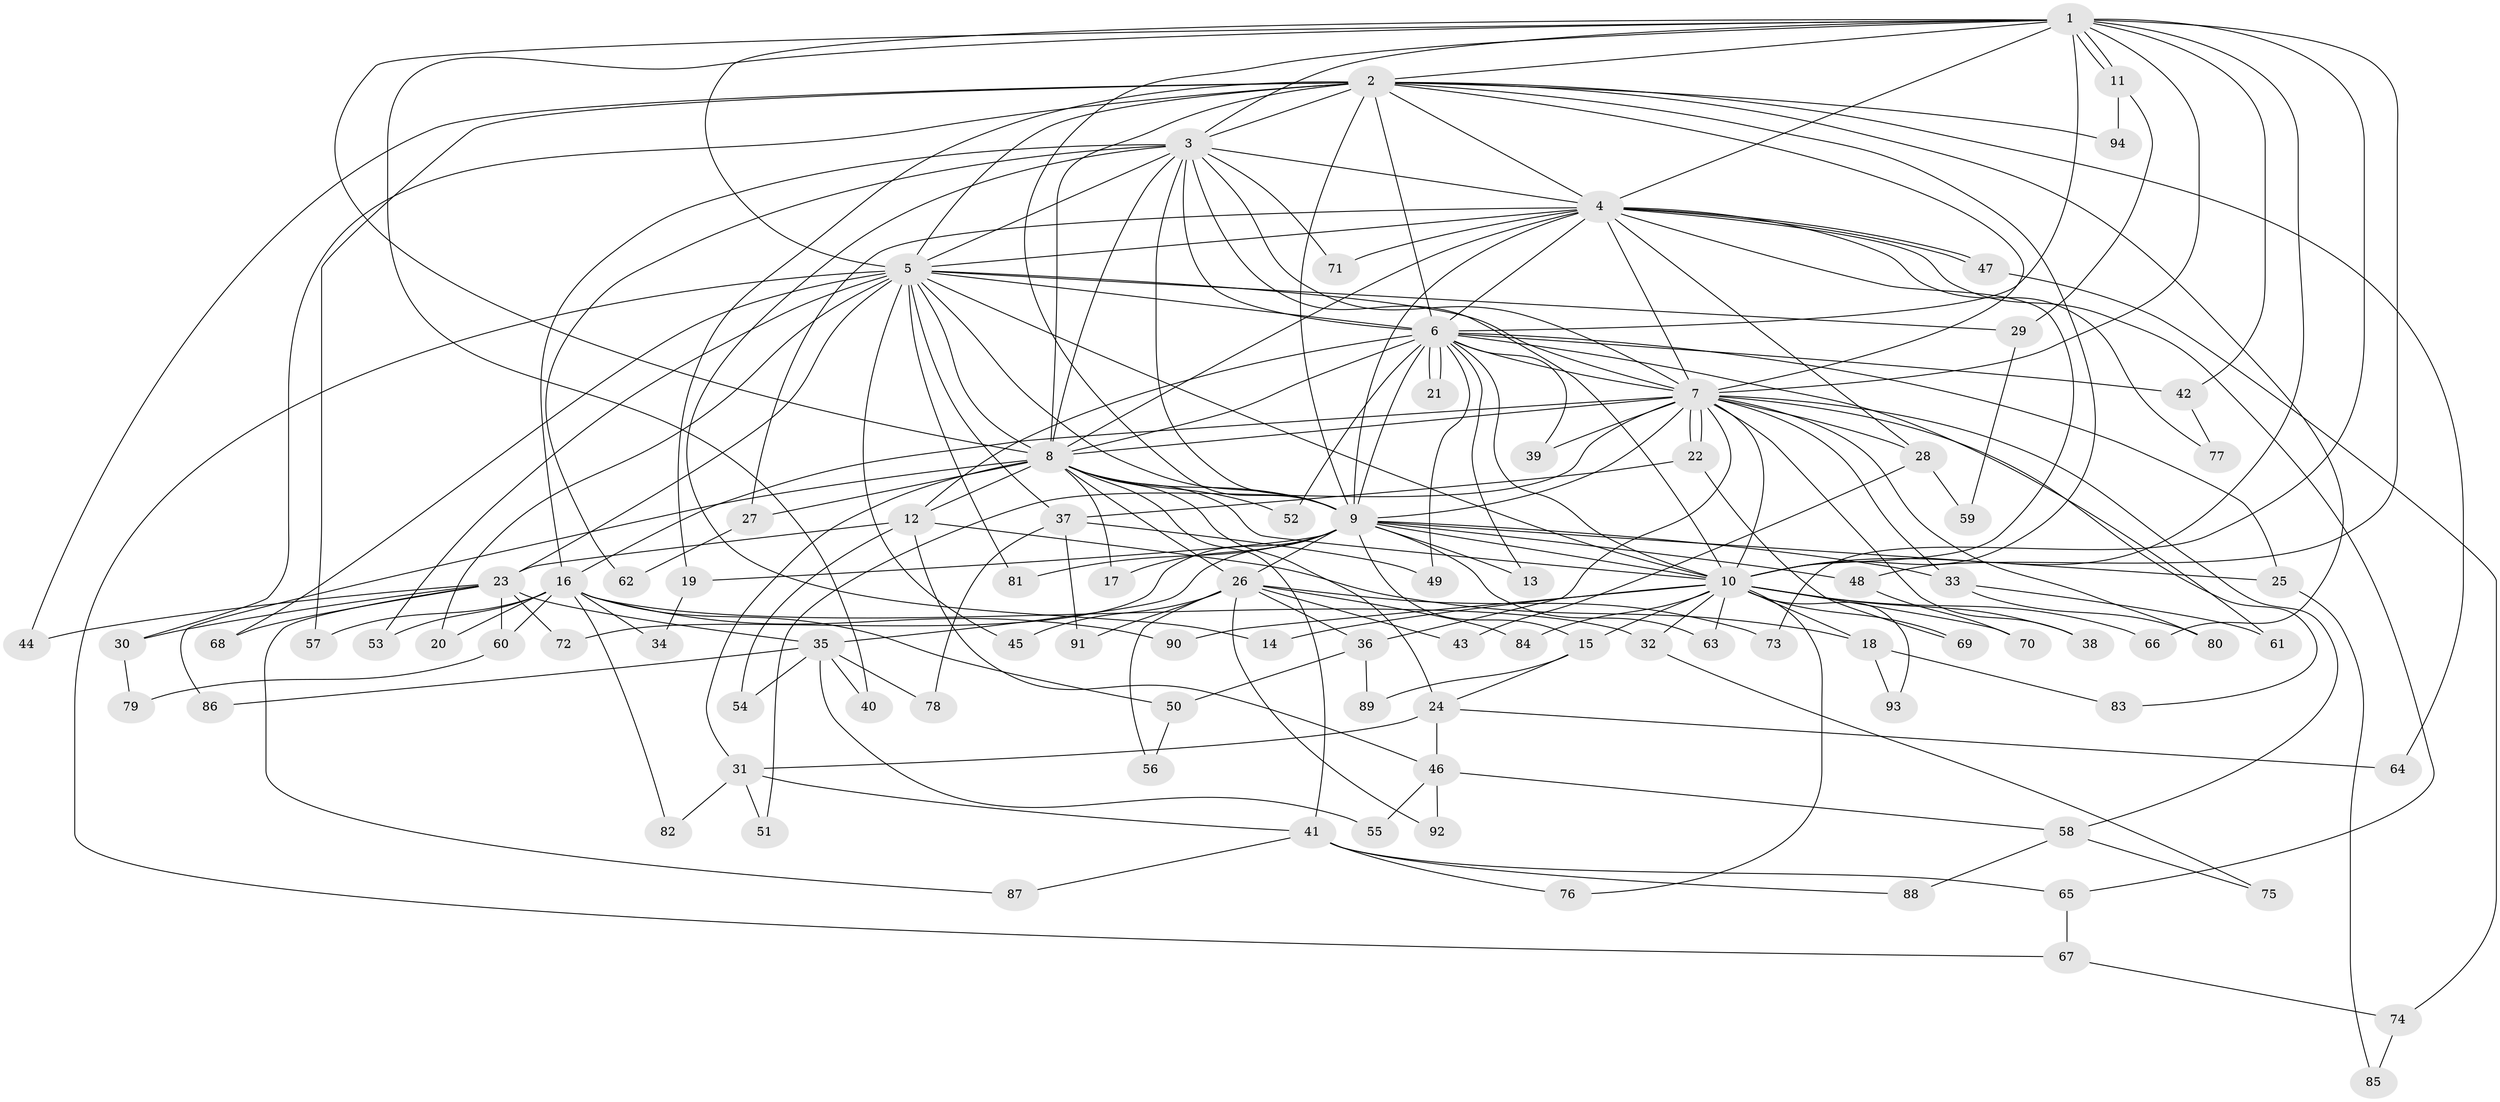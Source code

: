 // coarse degree distribution, {10: 0.0425531914893617, 15: 0.0425531914893617, 23: 0.02127659574468085, 2: 0.5106382978723404, 3: 0.1276595744680851, 1: 0.0851063829787234, 4: 0.06382978723404255, 6: 0.0425531914893617, 12: 0.02127659574468085, 14: 0.02127659574468085, 7: 0.02127659574468085}
// Generated by graph-tools (version 1.1) at 2025/47/03/04/25 21:47:39]
// undirected, 94 vertices, 213 edges
graph export_dot {
graph [start="1"]
  node [color=gray90,style=filled];
  1;
  2;
  3;
  4;
  5;
  6;
  7;
  8;
  9;
  10;
  11;
  12;
  13;
  14;
  15;
  16;
  17;
  18;
  19;
  20;
  21;
  22;
  23;
  24;
  25;
  26;
  27;
  28;
  29;
  30;
  31;
  32;
  33;
  34;
  35;
  36;
  37;
  38;
  39;
  40;
  41;
  42;
  43;
  44;
  45;
  46;
  47;
  48;
  49;
  50;
  51;
  52;
  53;
  54;
  55;
  56;
  57;
  58;
  59;
  60;
  61;
  62;
  63;
  64;
  65;
  66;
  67;
  68;
  69;
  70;
  71;
  72;
  73;
  74;
  75;
  76;
  77;
  78;
  79;
  80;
  81;
  82;
  83;
  84;
  85;
  86;
  87;
  88;
  89;
  90;
  91;
  92;
  93;
  94;
  1 -- 2;
  1 -- 3;
  1 -- 4;
  1 -- 5;
  1 -- 6;
  1 -- 7;
  1 -- 8;
  1 -- 9;
  1 -- 10;
  1 -- 11;
  1 -- 11;
  1 -- 40;
  1 -- 42;
  1 -- 48;
  1 -- 73;
  2 -- 3;
  2 -- 4;
  2 -- 5;
  2 -- 6;
  2 -- 7;
  2 -- 8;
  2 -- 9;
  2 -- 10;
  2 -- 19;
  2 -- 30;
  2 -- 44;
  2 -- 57;
  2 -- 64;
  2 -- 66;
  2 -- 94;
  3 -- 4;
  3 -- 5;
  3 -- 6;
  3 -- 7;
  3 -- 8;
  3 -- 9;
  3 -- 10;
  3 -- 14;
  3 -- 16;
  3 -- 62;
  3 -- 71;
  4 -- 5;
  4 -- 6;
  4 -- 7;
  4 -- 8;
  4 -- 9;
  4 -- 10;
  4 -- 27;
  4 -- 28;
  4 -- 47;
  4 -- 47;
  4 -- 65;
  4 -- 71;
  4 -- 77;
  5 -- 6;
  5 -- 7;
  5 -- 8;
  5 -- 9;
  5 -- 10;
  5 -- 20;
  5 -- 23;
  5 -- 29;
  5 -- 37;
  5 -- 45;
  5 -- 53;
  5 -- 67;
  5 -- 68;
  5 -- 81;
  6 -- 7;
  6 -- 8;
  6 -- 9;
  6 -- 10;
  6 -- 12;
  6 -- 13;
  6 -- 21;
  6 -- 21;
  6 -- 25;
  6 -- 39;
  6 -- 42;
  6 -- 49;
  6 -- 52;
  6 -- 61;
  7 -- 8;
  7 -- 9;
  7 -- 10;
  7 -- 16;
  7 -- 22;
  7 -- 22;
  7 -- 28;
  7 -- 33;
  7 -- 36;
  7 -- 38;
  7 -- 39;
  7 -- 51;
  7 -- 58;
  7 -- 80;
  7 -- 83;
  8 -- 9;
  8 -- 10;
  8 -- 12;
  8 -- 17;
  8 -- 24;
  8 -- 26;
  8 -- 27;
  8 -- 31;
  8 -- 41;
  8 -- 52;
  8 -- 86;
  9 -- 10;
  9 -- 13;
  9 -- 15;
  9 -- 17;
  9 -- 19;
  9 -- 25;
  9 -- 26;
  9 -- 33;
  9 -- 35;
  9 -- 48;
  9 -- 63;
  9 -- 72;
  9 -- 81;
  10 -- 14;
  10 -- 15;
  10 -- 18;
  10 -- 32;
  10 -- 38;
  10 -- 63;
  10 -- 66;
  10 -- 69;
  10 -- 70;
  10 -- 76;
  10 -- 84;
  10 -- 90;
  10 -- 93;
  11 -- 29;
  11 -- 94;
  12 -- 18;
  12 -- 23;
  12 -- 46;
  12 -- 54;
  15 -- 24;
  15 -- 89;
  16 -- 20;
  16 -- 32;
  16 -- 34;
  16 -- 50;
  16 -- 53;
  16 -- 57;
  16 -- 60;
  16 -- 82;
  16 -- 90;
  18 -- 83;
  18 -- 93;
  19 -- 34;
  22 -- 37;
  22 -- 69;
  23 -- 30;
  23 -- 35;
  23 -- 44;
  23 -- 60;
  23 -- 68;
  23 -- 72;
  23 -- 87;
  24 -- 31;
  24 -- 46;
  24 -- 64;
  25 -- 85;
  26 -- 36;
  26 -- 43;
  26 -- 45;
  26 -- 56;
  26 -- 73;
  26 -- 84;
  26 -- 91;
  26 -- 92;
  27 -- 62;
  28 -- 43;
  28 -- 59;
  29 -- 59;
  30 -- 79;
  31 -- 41;
  31 -- 51;
  31 -- 82;
  32 -- 75;
  33 -- 61;
  33 -- 80;
  35 -- 40;
  35 -- 54;
  35 -- 55;
  35 -- 78;
  35 -- 86;
  36 -- 50;
  36 -- 89;
  37 -- 49;
  37 -- 78;
  37 -- 91;
  41 -- 65;
  41 -- 76;
  41 -- 87;
  41 -- 88;
  42 -- 77;
  46 -- 55;
  46 -- 58;
  46 -- 92;
  47 -- 74;
  48 -- 70;
  50 -- 56;
  58 -- 75;
  58 -- 88;
  60 -- 79;
  65 -- 67;
  67 -- 74;
  74 -- 85;
}
